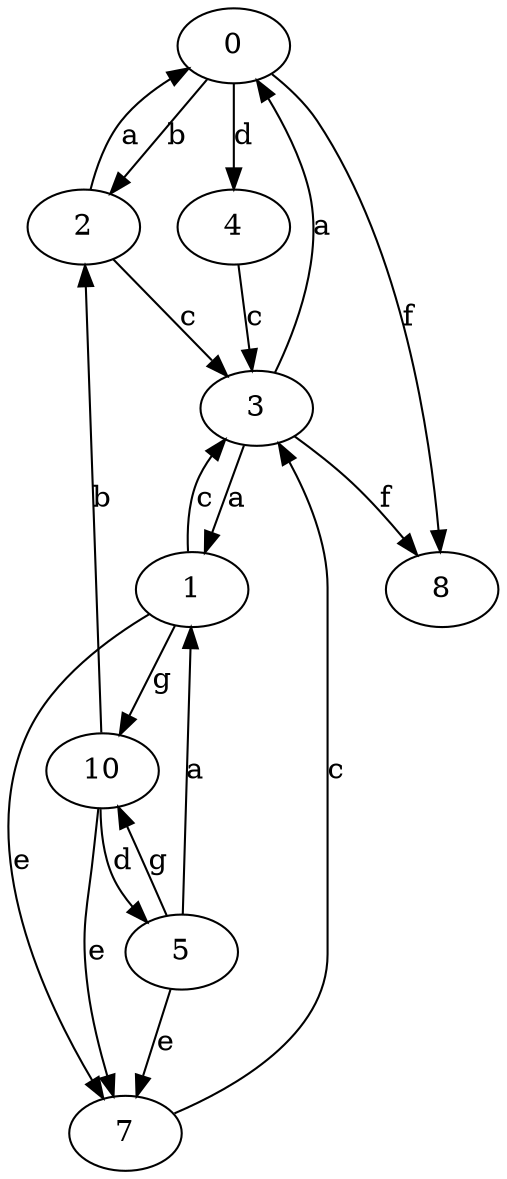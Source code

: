 strict digraph  {
0;
1;
2;
3;
4;
5;
7;
8;
10;
0 -> 2  [label=b];
0 -> 4  [label=d];
0 -> 8  [label=f];
1 -> 3  [label=c];
1 -> 7  [label=e];
1 -> 10  [label=g];
2 -> 0  [label=a];
2 -> 3  [label=c];
3 -> 0  [label=a];
3 -> 1  [label=a];
3 -> 8  [label=f];
4 -> 3  [label=c];
5 -> 1  [label=a];
5 -> 7  [label=e];
5 -> 10  [label=g];
7 -> 3  [label=c];
10 -> 2  [label=b];
10 -> 5  [label=d];
10 -> 7  [label=e];
}
